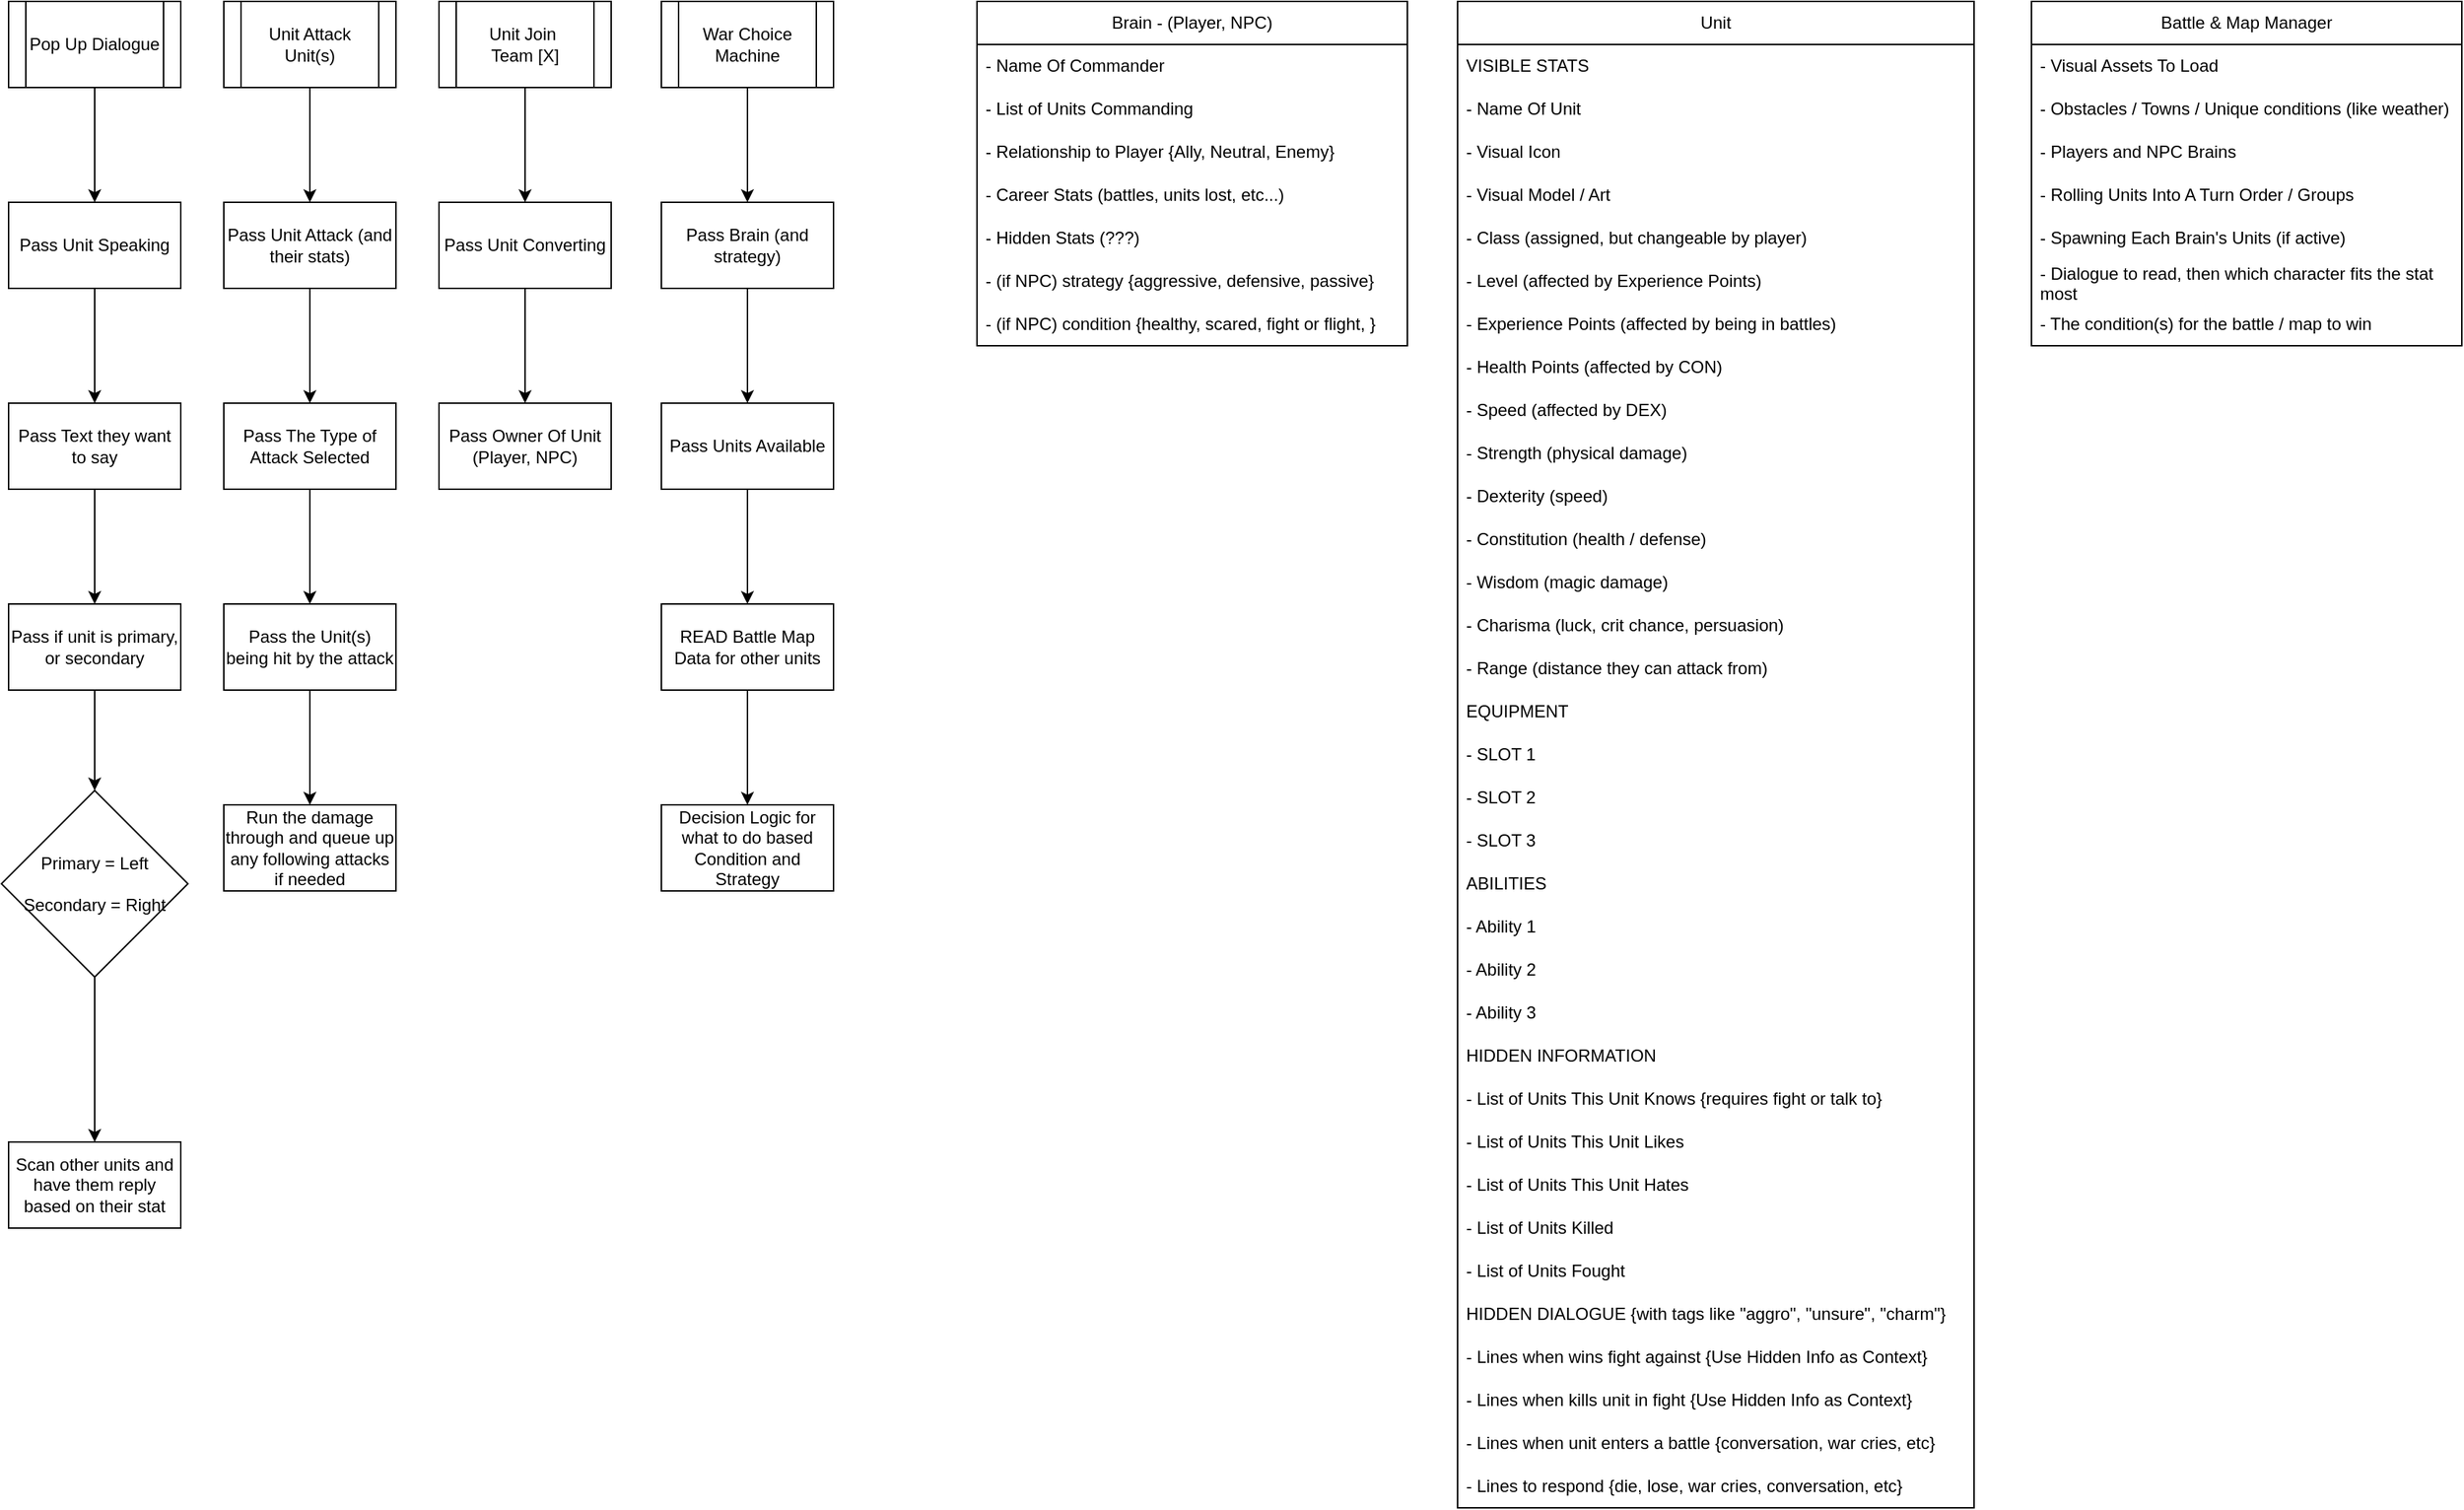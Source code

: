 <mxfile version="26.0.4">
  <diagram name="Page-1" id="IssXefRyMcFVXVBYqxxN">
    <mxGraphModel dx="646" dy="867" grid="1" gridSize="10" guides="1" tooltips="1" connect="1" arrows="1" fold="1" page="1" pageScale="1" pageWidth="850" pageHeight="1100" math="0" shadow="0">
      <root>
        <mxCell id="0" />
        <mxCell id="1" parent="0" />
        <mxCell id="RXCkCdVxwRV_W-t0KAh_-13" value="" style="edgeStyle=orthogonalEdgeStyle;rounded=0;orthogonalLoop=1;jettySize=auto;html=1;" edge="1" parent="1" source="RXCkCdVxwRV_W-t0KAh_-1" target="RXCkCdVxwRV_W-t0KAh_-12">
          <mxGeometry relative="1" as="geometry" />
        </mxCell>
        <mxCell id="RXCkCdVxwRV_W-t0KAh_-1" value="Pop Up Dialogue" style="shape=process;whiteSpace=wrap;html=1;backgroundOutline=1;" vertex="1" parent="1">
          <mxGeometry x="5" width="120" height="60" as="geometry" />
        </mxCell>
        <mxCell id="RXCkCdVxwRV_W-t0KAh_-5" value="" style="edgeStyle=orthogonalEdgeStyle;rounded=0;orthogonalLoop=1;jettySize=auto;html=1;" edge="1" parent="1" source="RXCkCdVxwRV_W-t0KAh_-2" target="RXCkCdVxwRV_W-t0KAh_-4">
          <mxGeometry relative="1" as="geometry" />
        </mxCell>
        <mxCell id="RXCkCdVxwRV_W-t0KAh_-2" value="Unit Attack Unit(s)" style="shape=process;whiteSpace=wrap;html=1;backgroundOutline=1;" vertex="1" parent="1">
          <mxGeometry x="155" width="120" height="60" as="geometry" />
        </mxCell>
        <mxCell id="RXCkCdVxwRV_W-t0KAh_-21" value="" style="edgeStyle=orthogonalEdgeStyle;rounded=0;orthogonalLoop=1;jettySize=auto;html=1;" edge="1" parent="1" source="RXCkCdVxwRV_W-t0KAh_-3" target="RXCkCdVxwRV_W-t0KAh_-20">
          <mxGeometry relative="1" as="geometry" />
        </mxCell>
        <mxCell id="RXCkCdVxwRV_W-t0KAh_-3" value="Unit Join&amp;nbsp;&lt;div&gt;Team [X]&lt;/div&gt;" style="shape=process;whiteSpace=wrap;html=1;backgroundOutline=1;" vertex="1" parent="1">
          <mxGeometry x="305" width="120" height="60" as="geometry" />
        </mxCell>
        <mxCell id="RXCkCdVxwRV_W-t0KAh_-7" value="" style="edgeStyle=orthogonalEdgeStyle;rounded=0;orthogonalLoop=1;jettySize=auto;html=1;" edge="1" parent="1" source="RXCkCdVxwRV_W-t0KAh_-4" target="RXCkCdVxwRV_W-t0KAh_-6">
          <mxGeometry relative="1" as="geometry" />
        </mxCell>
        <mxCell id="RXCkCdVxwRV_W-t0KAh_-4" value="Pass Unit Attack (and their stats)" style="whiteSpace=wrap;html=1;" vertex="1" parent="1">
          <mxGeometry x="155" y="140" width="120" height="60" as="geometry" />
        </mxCell>
        <mxCell id="RXCkCdVxwRV_W-t0KAh_-9" value="" style="edgeStyle=orthogonalEdgeStyle;rounded=0;orthogonalLoop=1;jettySize=auto;html=1;" edge="1" parent="1" source="RXCkCdVxwRV_W-t0KAh_-6" target="RXCkCdVxwRV_W-t0KAh_-8">
          <mxGeometry relative="1" as="geometry" />
        </mxCell>
        <mxCell id="RXCkCdVxwRV_W-t0KAh_-6" value="Pass The Type of Attack Selected" style="whiteSpace=wrap;html=1;" vertex="1" parent="1">
          <mxGeometry x="155" y="280" width="120" height="60" as="geometry" />
        </mxCell>
        <mxCell id="RXCkCdVxwRV_W-t0KAh_-11" value="" style="edgeStyle=orthogonalEdgeStyle;rounded=0;orthogonalLoop=1;jettySize=auto;html=1;" edge="1" parent="1" source="RXCkCdVxwRV_W-t0KAh_-8" target="RXCkCdVxwRV_W-t0KAh_-10">
          <mxGeometry relative="1" as="geometry" />
        </mxCell>
        <mxCell id="RXCkCdVxwRV_W-t0KAh_-8" value="Pass the Unit(s) being hit by the attack" style="whiteSpace=wrap;html=1;" vertex="1" parent="1">
          <mxGeometry x="155" y="420" width="120" height="60" as="geometry" />
        </mxCell>
        <mxCell id="RXCkCdVxwRV_W-t0KAh_-10" value="Run the damage through and queue up any following attacks if needed" style="whiteSpace=wrap;html=1;" vertex="1" parent="1">
          <mxGeometry x="155" y="560" width="120" height="60" as="geometry" />
        </mxCell>
        <mxCell id="RXCkCdVxwRV_W-t0KAh_-15" value="" style="edgeStyle=orthogonalEdgeStyle;rounded=0;orthogonalLoop=1;jettySize=auto;html=1;" edge="1" parent="1" source="RXCkCdVxwRV_W-t0KAh_-12" target="RXCkCdVxwRV_W-t0KAh_-14">
          <mxGeometry relative="1" as="geometry" />
        </mxCell>
        <mxCell id="RXCkCdVxwRV_W-t0KAh_-12" value="Pass Unit Speaking" style="whiteSpace=wrap;html=1;" vertex="1" parent="1">
          <mxGeometry x="5" y="140" width="120" height="60" as="geometry" />
        </mxCell>
        <mxCell id="RXCkCdVxwRV_W-t0KAh_-17" value="" style="edgeStyle=orthogonalEdgeStyle;rounded=0;orthogonalLoop=1;jettySize=auto;html=1;" edge="1" parent="1" source="RXCkCdVxwRV_W-t0KAh_-14" target="RXCkCdVxwRV_W-t0KAh_-16">
          <mxGeometry relative="1" as="geometry" />
        </mxCell>
        <mxCell id="RXCkCdVxwRV_W-t0KAh_-14" value="Pass Text they want to say" style="whiteSpace=wrap;html=1;" vertex="1" parent="1">
          <mxGeometry x="5" y="280" width="120" height="60" as="geometry" />
        </mxCell>
        <mxCell id="RXCkCdVxwRV_W-t0KAh_-19" value="" style="edgeStyle=orthogonalEdgeStyle;rounded=0;orthogonalLoop=1;jettySize=auto;html=1;" edge="1" parent="1" source="RXCkCdVxwRV_W-t0KAh_-16" target="RXCkCdVxwRV_W-t0KAh_-18">
          <mxGeometry relative="1" as="geometry" />
        </mxCell>
        <mxCell id="RXCkCdVxwRV_W-t0KAh_-16" value="Pass if unit is primary, or secondary" style="whiteSpace=wrap;html=1;" vertex="1" parent="1">
          <mxGeometry x="5" y="420" width="120" height="60" as="geometry" />
        </mxCell>
        <mxCell id="RXCkCdVxwRV_W-t0KAh_-88" value="" style="edgeStyle=orthogonalEdgeStyle;rounded=0;orthogonalLoop=1;jettySize=auto;html=1;" edge="1" parent="1" source="RXCkCdVxwRV_W-t0KAh_-18" target="RXCkCdVxwRV_W-t0KAh_-87">
          <mxGeometry relative="1" as="geometry" />
        </mxCell>
        <mxCell id="RXCkCdVxwRV_W-t0KAh_-18" value="Primary = Left&lt;div&gt;&lt;br&gt;&lt;/div&gt;&lt;div&gt;Secondary = Right&lt;/div&gt;" style="rhombus;whiteSpace=wrap;html=1;" vertex="1" parent="1">
          <mxGeometry y="550" width="130" height="130" as="geometry" />
        </mxCell>
        <mxCell id="RXCkCdVxwRV_W-t0KAh_-23" value="" style="edgeStyle=orthogonalEdgeStyle;rounded=0;orthogonalLoop=1;jettySize=auto;html=1;" edge="1" parent="1" source="RXCkCdVxwRV_W-t0KAh_-20" target="RXCkCdVxwRV_W-t0KAh_-22">
          <mxGeometry relative="1" as="geometry" />
        </mxCell>
        <mxCell id="RXCkCdVxwRV_W-t0KAh_-20" value="Pass Unit Converting" style="whiteSpace=wrap;html=1;" vertex="1" parent="1">
          <mxGeometry x="305" y="140" width="120" height="60" as="geometry" />
        </mxCell>
        <mxCell id="RXCkCdVxwRV_W-t0KAh_-22" value="Pass Owner Of Unit&lt;div&gt;(Player, NPC)&lt;/div&gt;" style="whiteSpace=wrap;html=1;" vertex="1" parent="1">
          <mxGeometry x="305" y="280" width="120" height="60" as="geometry" />
        </mxCell>
        <mxCell id="RXCkCdVxwRV_W-t0KAh_-26" value="Brain - (Player, NPC)" style="swimlane;fontStyle=0;childLayout=stackLayout;horizontal=1;startSize=30;horizontalStack=0;resizeParent=1;resizeParentMax=0;resizeLast=0;collapsible=1;marginBottom=0;whiteSpace=wrap;html=1;" vertex="1" parent="1">
          <mxGeometry x="680" width="300" height="240" as="geometry" />
        </mxCell>
        <mxCell id="RXCkCdVxwRV_W-t0KAh_-27" value="- Name Of Commander" style="text;strokeColor=none;fillColor=none;align=left;verticalAlign=middle;spacingLeft=4;spacingRight=4;overflow=hidden;points=[[0,0.5],[1,0.5]];portConstraint=eastwest;rotatable=0;whiteSpace=wrap;html=1;" vertex="1" parent="RXCkCdVxwRV_W-t0KAh_-26">
          <mxGeometry y="30" width="300" height="30" as="geometry" />
        </mxCell>
        <mxCell id="RXCkCdVxwRV_W-t0KAh_-28" value="- List of Units Commanding" style="text;strokeColor=none;fillColor=none;align=left;verticalAlign=middle;spacingLeft=4;spacingRight=4;overflow=hidden;points=[[0,0.5],[1,0.5]];portConstraint=eastwest;rotatable=0;whiteSpace=wrap;html=1;" vertex="1" parent="RXCkCdVxwRV_W-t0KAh_-26">
          <mxGeometry y="60" width="300" height="30" as="geometry" />
        </mxCell>
        <mxCell id="RXCkCdVxwRV_W-t0KAh_-29" value="- Relationship to Player {Ally, Neutral, Enemy}" style="text;strokeColor=none;fillColor=none;align=left;verticalAlign=middle;spacingLeft=4;spacingRight=4;overflow=hidden;points=[[0,0.5],[1,0.5]];portConstraint=eastwest;rotatable=0;whiteSpace=wrap;html=1;" vertex="1" parent="RXCkCdVxwRV_W-t0KAh_-26">
          <mxGeometry y="90" width="300" height="30" as="geometry" />
        </mxCell>
        <mxCell id="RXCkCdVxwRV_W-t0KAh_-30" value="- Career Stats (battles, units lost, etc...)" style="text;strokeColor=none;fillColor=none;align=left;verticalAlign=middle;spacingLeft=4;spacingRight=4;overflow=hidden;points=[[0,0.5],[1,0.5]];portConstraint=eastwest;rotatable=0;whiteSpace=wrap;html=1;" vertex="1" parent="RXCkCdVxwRV_W-t0KAh_-26">
          <mxGeometry y="120" width="300" height="30" as="geometry" />
        </mxCell>
        <mxCell id="RXCkCdVxwRV_W-t0KAh_-32" value="- Hidden Stats (???)" style="text;strokeColor=none;fillColor=none;align=left;verticalAlign=middle;spacingLeft=4;spacingRight=4;overflow=hidden;points=[[0,0.5],[1,0.5]];portConstraint=eastwest;rotatable=0;whiteSpace=wrap;html=1;" vertex="1" parent="RXCkCdVxwRV_W-t0KAh_-26">
          <mxGeometry y="150" width="300" height="30" as="geometry" />
        </mxCell>
        <mxCell id="RXCkCdVxwRV_W-t0KAh_-31" value="- (if NPC) strategy {aggressive, defensive, passive}" style="text;strokeColor=none;fillColor=none;align=left;verticalAlign=middle;spacingLeft=4;spacingRight=4;overflow=hidden;points=[[0,0.5],[1,0.5]];portConstraint=eastwest;rotatable=0;whiteSpace=wrap;html=1;" vertex="1" parent="RXCkCdVxwRV_W-t0KAh_-26">
          <mxGeometry y="180" width="300" height="30" as="geometry" />
        </mxCell>
        <mxCell id="RXCkCdVxwRV_W-t0KAh_-109" value="- (if NPC) condition {healthy, scared, fight or flight, }" style="text;strokeColor=none;fillColor=none;align=left;verticalAlign=middle;spacingLeft=4;spacingRight=4;overflow=hidden;points=[[0,0.5],[1,0.5]];portConstraint=eastwest;rotatable=0;whiteSpace=wrap;html=1;" vertex="1" parent="RXCkCdVxwRV_W-t0KAh_-26">
          <mxGeometry y="210" width="300" height="30" as="geometry" />
        </mxCell>
        <mxCell id="RXCkCdVxwRV_W-t0KAh_-33" value="Unit" style="swimlane;fontStyle=0;childLayout=stackLayout;horizontal=1;startSize=30;horizontalStack=0;resizeParent=1;resizeParentMax=0;resizeLast=0;collapsible=1;marginBottom=0;whiteSpace=wrap;html=1;" vertex="1" parent="1">
          <mxGeometry x="1015" width="360" height="1050" as="geometry" />
        </mxCell>
        <mxCell id="RXCkCdVxwRV_W-t0KAh_-64" value="VISIBLE STATS" style="text;strokeColor=none;fillColor=none;align=left;verticalAlign=middle;spacingLeft=4;spacingRight=4;overflow=hidden;points=[[0,0.5],[1,0.5]];portConstraint=eastwest;rotatable=0;whiteSpace=wrap;html=1;" vertex="1" parent="RXCkCdVxwRV_W-t0KAh_-33">
          <mxGeometry y="30" width="360" height="30" as="geometry" />
        </mxCell>
        <mxCell id="RXCkCdVxwRV_W-t0KAh_-34" value="- Name Of Unit" style="text;strokeColor=none;fillColor=none;align=left;verticalAlign=middle;spacingLeft=4;spacingRight=4;overflow=hidden;points=[[0,0.5],[1,0.5]];portConstraint=eastwest;rotatable=0;whiteSpace=wrap;html=1;" vertex="1" parent="RXCkCdVxwRV_W-t0KAh_-33">
          <mxGeometry y="60" width="360" height="30" as="geometry" />
        </mxCell>
        <mxCell id="RXCkCdVxwRV_W-t0KAh_-35" value="- Visual Icon" style="text;strokeColor=none;fillColor=none;align=left;verticalAlign=middle;spacingLeft=4;spacingRight=4;overflow=hidden;points=[[0,0.5],[1,0.5]];portConstraint=eastwest;rotatable=0;whiteSpace=wrap;html=1;" vertex="1" parent="RXCkCdVxwRV_W-t0KAh_-33">
          <mxGeometry y="90" width="360" height="30" as="geometry" />
        </mxCell>
        <mxCell id="RXCkCdVxwRV_W-t0KAh_-36" value="- Visual Model / Art" style="text;strokeColor=none;fillColor=none;align=left;verticalAlign=middle;spacingLeft=4;spacingRight=4;overflow=hidden;points=[[0,0.5],[1,0.5]];portConstraint=eastwest;rotatable=0;whiteSpace=wrap;html=1;" vertex="1" parent="RXCkCdVxwRV_W-t0KAh_-33">
          <mxGeometry y="120" width="360" height="30" as="geometry" />
        </mxCell>
        <mxCell id="RXCkCdVxwRV_W-t0KAh_-37" value="- Class (assigned, but changeable by player)" style="text;strokeColor=none;fillColor=none;align=left;verticalAlign=middle;spacingLeft=4;spacingRight=4;overflow=hidden;points=[[0,0.5],[1,0.5]];portConstraint=eastwest;rotatable=0;whiteSpace=wrap;html=1;" vertex="1" parent="RXCkCdVxwRV_W-t0KAh_-33">
          <mxGeometry y="150" width="360" height="30" as="geometry" />
        </mxCell>
        <mxCell id="RXCkCdVxwRV_W-t0KAh_-38" value="- Level (affected by Experience Points)" style="text;strokeColor=none;fillColor=none;align=left;verticalAlign=middle;spacingLeft=4;spacingRight=4;overflow=hidden;points=[[0,0.5],[1,0.5]];portConstraint=eastwest;rotatable=0;whiteSpace=wrap;html=1;" vertex="1" parent="RXCkCdVxwRV_W-t0KAh_-33">
          <mxGeometry y="180" width="360" height="30" as="geometry" />
        </mxCell>
        <mxCell id="RXCkCdVxwRV_W-t0KAh_-39" value="- Experience Points (affected by being in battles)" style="text;strokeColor=none;fillColor=none;align=left;verticalAlign=middle;spacingLeft=4;spacingRight=4;overflow=hidden;points=[[0,0.5],[1,0.5]];portConstraint=eastwest;rotatable=0;whiteSpace=wrap;html=1;" vertex="1" parent="RXCkCdVxwRV_W-t0KAh_-33">
          <mxGeometry y="210" width="360" height="30" as="geometry" />
        </mxCell>
        <mxCell id="RXCkCdVxwRV_W-t0KAh_-40" value="- Health Points (affected by CON)" style="text;strokeColor=none;fillColor=none;align=left;verticalAlign=middle;spacingLeft=4;spacingRight=4;overflow=hidden;points=[[0,0.5],[1,0.5]];portConstraint=eastwest;rotatable=0;whiteSpace=wrap;html=1;" vertex="1" parent="RXCkCdVxwRV_W-t0KAh_-33">
          <mxGeometry y="240" width="360" height="30" as="geometry" />
        </mxCell>
        <mxCell id="RXCkCdVxwRV_W-t0KAh_-41" value="- Speed (affected by DEX)" style="text;strokeColor=none;fillColor=none;align=left;verticalAlign=middle;spacingLeft=4;spacingRight=4;overflow=hidden;points=[[0,0.5],[1,0.5]];portConstraint=eastwest;rotatable=0;whiteSpace=wrap;html=1;" vertex="1" parent="RXCkCdVxwRV_W-t0KAh_-33">
          <mxGeometry y="270" width="360" height="30" as="geometry" />
        </mxCell>
        <mxCell id="RXCkCdVxwRV_W-t0KAh_-42" value="- Strength (physical damage)" style="text;strokeColor=none;fillColor=none;align=left;verticalAlign=middle;spacingLeft=4;spacingRight=4;overflow=hidden;points=[[0,0.5],[1,0.5]];portConstraint=eastwest;rotatable=0;whiteSpace=wrap;html=1;" vertex="1" parent="RXCkCdVxwRV_W-t0KAh_-33">
          <mxGeometry y="300" width="360" height="30" as="geometry" />
        </mxCell>
        <mxCell id="RXCkCdVxwRV_W-t0KAh_-43" value="- Dexterity (speed)" style="text;strokeColor=none;fillColor=none;align=left;verticalAlign=middle;spacingLeft=4;spacingRight=4;overflow=hidden;points=[[0,0.5],[1,0.5]];portConstraint=eastwest;rotatable=0;whiteSpace=wrap;html=1;" vertex="1" parent="RXCkCdVxwRV_W-t0KAh_-33">
          <mxGeometry y="330" width="360" height="30" as="geometry" />
        </mxCell>
        <mxCell id="RXCkCdVxwRV_W-t0KAh_-44" value="- Constitution (health / defense)" style="text;strokeColor=none;fillColor=none;align=left;verticalAlign=middle;spacingLeft=4;spacingRight=4;overflow=hidden;points=[[0,0.5],[1,0.5]];portConstraint=eastwest;rotatable=0;whiteSpace=wrap;html=1;" vertex="1" parent="RXCkCdVxwRV_W-t0KAh_-33">
          <mxGeometry y="360" width="360" height="30" as="geometry" />
        </mxCell>
        <mxCell id="RXCkCdVxwRV_W-t0KAh_-45" value="- Wisdom (magic damage)" style="text;strokeColor=none;fillColor=none;align=left;verticalAlign=middle;spacingLeft=4;spacingRight=4;overflow=hidden;points=[[0,0.5],[1,0.5]];portConstraint=eastwest;rotatable=0;whiteSpace=wrap;html=1;" vertex="1" parent="RXCkCdVxwRV_W-t0KAh_-33">
          <mxGeometry y="390" width="360" height="30" as="geometry" />
        </mxCell>
        <mxCell id="RXCkCdVxwRV_W-t0KAh_-46" value="- Charisma (luck, crit chance, persuasion)" style="text;strokeColor=none;fillColor=none;align=left;verticalAlign=middle;spacingLeft=4;spacingRight=4;overflow=hidden;points=[[0,0.5],[1,0.5]];portConstraint=eastwest;rotatable=0;whiteSpace=wrap;html=1;" vertex="1" parent="RXCkCdVxwRV_W-t0KAh_-33">
          <mxGeometry y="420" width="360" height="30" as="geometry" />
        </mxCell>
        <mxCell id="RXCkCdVxwRV_W-t0KAh_-47" value="- Range (distance they can attack from)" style="text;strokeColor=none;fillColor=none;align=left;verticalAlign=middle;spacingLeft=4;spacingRight=4;overflow=hidden;points=[[0,0.5],[1,0.5]];portConstraint=eastwest;rotatable=0;whiteSpace=wrap;html=1;" vertex="1" parent="RXCkCdVxwRV_W-t0KAh_-33">
          <mxGeometry y="450" width="360" height="30" as="geometry" />
        </mxCell>
        <mxCell id="RXCkCdVxwRV_W-t0KAh_-63" value="EQUIPMENT" style="text;strokeColor=none;fillColor=none;align=left;verticalAlign=middle;spacingLeft=4;spacingRight=4;overflow=hidden;points=[[0,0.5],[1,0.5]];portConstraint=eastwest;rotatable=0;whiteSpace=wrap;html=1;" vertex="1" parent="RXCkCdVxwRV_W-t0KAh_-33">
          <mxGeometry y="480" width="360" height="30" as="geometry" />
        </mxCell>
        <mxCell id="RXCkCdVxwRV_W-t0KAh_-65" value="- SLOT 1" style="text;strokeColor=none;fillColor=none;align=left;verticalAlign=middle;spacingLeft=4;spacingRight=4;overflow=hidden;points=[[0,0.5],[1,0.5]];portConstraint=eastwest;rotatable=0;whiteSpace=wrap;html=1;" vertex="1" parent="RXCkCdVxwRV_W-t0KAh_-33">
          <mxGeometry y="510" width="360" height="30" as="geometry" />
        </mxCell>
        <mxCell id="RXCkCdVxwRV_W-t0KAh_-66" value="- SLOT 2" style="text;strokeColor=none;fillColor=none;align=left;verticalAlign=middle;spacingLeft=4;spacingRight=4;overflow=hidden;points=[[0,0.5],[1,0.5]];portConstraint=eastwest;rotatable=0;whiteSpace=wrap;html=1;" vertex="1" parent="RXCkCdVxwRV_W-t0KAh_-33">
          <mxGeometry y="540" width="360" height="30" as="geometry" />
        </mxCell>
        <mxCell id="RXCkCdVxwRV_W-t0KAh_-67" value="- SLOT 3" style="text;strokeColor=none;fillColor=none;align=left;verticalAlign=middle;spacingLeft=4;spacingRight=4;overflow=hidden;points=[[0,0.5],[1,0.5]];portConstraint=eastwest;rotatable=0;whiteSpace=wrap;html=1;" vertex="1" parent="RXCkCdVxwRV_W-t0KAh_-33">
          <mxGeometry y="570" width="360" height="30" as="geometry" />
        </mxCell>
        <mxCell id="RXCkCdVxwRV_W-t0KAh_-75" value="ABILITIES" style="text;strokeColor=none;fillColor=none;align=left;verticalAlign=middle;spacingLeft=4;spacingRight=4;overflow=hidden;points=[[0,0.5],[1,0.5]];portConstraint=eastwest;rotatable=0;whiteSpace=wrap;html=1;" vertex="1" parent="RXCkCdVxwRV_W-t0KAh_-33">
          <mxGeometry y="600" width="360" height="30" as="geometry" />
        </mxCell>
        <mxCell id="RXCkCdVxwRV_W-t0KAh_-76" value="- Ability 1" style="text;strokeColor=none;fillColor=none;align=left;verticalAlign=middle;spacingLeft=4;spacingRight=4;overflow=hidden;points=[[0,0.5],[1,0.5]];portConstraint=eastwest;rotatable=0;whiteSpace=wrap;html=1;" vertex="1" parent="RXCkCdVxwRV_W-t0KAh_-33">
          <mxGeometry y="630" width="360" height="30" as="geometry" />
        </mxCell>
        <mxCell id="RXCkCdVxwRV_W-t0KAh_-77" value="- Ability 2" style="text;strokeColor=none;fillColor=none;align=left;verticalAlign=middle;spacingLeft=4;spacingRight=4;overflow=hidden;points=[[0,0.5],[1,0.5]];portConstraint=eastwest;rotatable=0;whiteSpace=wrap;html=1;" vertex="1" parent="RXCkCdVxwRV_W-t0KAh_-33">
          <mxGeometry y="660" width="360" height="30" as="geometry" />
        </mxCell>
        <mxCell id="RXCkCdVxwRV_W-t0KAh_-78" value="- Ability 3" style="text;strokeColor=none;fillColor=none;align=left;verticalAlign=middle;spacingLeft=4;spacingRight=4;overflow=hidden;points=[[0,0.5],[1,0.5]];portConstraint=eastwest;rotatable=0;whiteSpace=wrap;html=1;" vertex="1" parent="RXCkCdVxwRV_W-t0KAh_-33">
          <mxGeometry y="690" width="360" height="30" as="geometry" />
        </mxCell>
        <mxCell id="RXCkCdVxwRV_W-t0KAh_-68" value="HIDDEN INFORMATION" style="text;strokeColor=none;fillColor=none;align=left;verticalAlign=middle;spacingLeft=4;spacingRight=4;overflow=hidden;points=[[0,0.5],[1,0.5]];portConstraint=eastwest;rotatable=0;whiteSpace=wrap;html=1;" vertex="1" parent="RXCkCdVxwRV_W-t0KAh_-33">
          <mxGeometry y="720" width="360" height="30" as="geometry" />
        </mxCell>
        <mxCell id="RXCkCdVxwRV_W-t0KAh_-71" value="- List of Units This Unit Knows {requires fight or talk to}" style="text;strokeColor=none;fillColor=none;align=left;verticalAlign=middle;spacingLeft=4;spacingRight=4;overflow=hidden;points=[[0,0.5],[1,0.5]];portConstraint=eastwest;rotatable=0;whiteSpace=wrap;html=1;" vertex="1" parent="RXCkCdVxwRV_W-t0KAh_-33">
          <mxGeometry y="750" width="360" height="30" as="geometry" />
        </mxCell>
        <mxCell id="RXCkCdVxwRV_W-t0KAh_-69" value="- List of Units This Unit Likes" style="text;strokeColor=none;fillColor=none;align=left;verticalAlign=middle;spacingLeft=4;spacingRight=4;overflow=hidden;points=[[0,0.5],[1,0.5]];portConstraint=eastwest;rotatable=0;whiteSpace=wrap;html=1;" vertex="1" parent="RXCkCdVxwRV_W-t0KAh_-33">
          <mxGeometry y="780" width="360" height="30" as="geometry" />
        </mxCell>
        <mxCell id="RXCkCdVxwRV_W-t0KAh_-70" value="- List of Units This Unit Hates" style="text;strokeColor=none;fillColor=none;align=left;verticalAlign=middle;spacingLeft=4;spacingRight=4;overflow=hidden;points=[[0,0.5],[1,0.5]];portConstraint=eastwest;rotatable=0;whiteSpace=wrap;html=1;" vertex="1" parent="RXCkCdVxwRV_W-t0KAh_-33">
          <mxGeometry y="810" width="360" height="30" as="geometry" />
        </mxCell>
        <mxCell id="RXCkCdVxwRV_W-t0KAh_-72" value="- List of Units Killed" style="text;strokeColor=none;fillColor=none;align=left;verticalAlign=middle;spacingLeft=4;spacingRight=4;overflow=hidden;points=[[0,0.5],[1,0.5]];portConstraint=eastwest;rotatable=0;whiteSpace=wrap;html=1;" vertex="1" parent="RXCkCdVxwRV_W-t0KAh_-33">
          <mxGeometry y="840" width="360" height="30" as="geometry" />
        </mxCell>
        <mxCell id="RXCkCdVxwRV_W-t0KAh_-73" value="- List of Units Fought" style="text;strokeColor=none;fillColor=none;align=left;verticalAlign=middle;spacingLeft=4;spacingRight=4;overflow=hidden;points=[[0,0.5],[1,0.5]];portConstraint=eastwest;rotatable=0;whiteSpace=wrap;html=1;" vertex="1" parent="RXCkCdVxwRV_W-t0KAh_-33">
          <mxGeometry y="870" width="360" height="30" as="geometry" />
        </mxCell>
        <mxCell id="RXCkCdVxwRV_W-t0KAh_-74" value="HIDDEN DIALOGUE {with tags like &quot;aggro&quot;, &quot;unsure&quot;, &quot;charm&quot;}" style="text;strokeColor=none;fillColor=none;align=left;verticalAlign=middle;spacingLeft=4;spacingRight=4;overflow=hidden;points=[[0,0.5],[1,0.5]];portConstraint=eastwest;rotatable=0;whiteSpace=wrap;html=1;" vertex="1" parent="RXCkCdVxwRV_W-t0KAh_-33">
          <mxGeometry y="900" width="360" height="30" as="geometry" />
        </mxCell>
        <mxCell id="RXCkCdVxwRV_W-t0KAh_-79" value="- Lines when wins fight against {Use Hidden Info as Context}" style="text;strokeColor=none;fillColor=none;align=left;verticalAlign=middle;spacingLeft=4;spacingRight=4;overflow=hidden;points=[[0,0.5],[1,0.5]];portConstraint=eastwest;rotatable=0;whiteSpace=wrap;html=1;" vertex="1" parent="RXCkCdVxwRV_W-t0KAh_-33">
          <mxGeometry y="930" width="360" height="30" as="geometry" />
        </mxCell>
        <mxCell id="RXCkCdVxwRV_W-t0KAh_-81" value="- Lines when kills unit in fight {Use Hidden Info as Context}" style="text;strokeColor=none;fillColor=none;align=left;verticalAlign=middle;spacingLeft=4;spacingRight=4;overflow=hidden;points=[[0,0.5],[1,0.5]];portConstraint=eastwest;rotatable=0;whiteSpace=wrap;html=1;" vertex="1" parent="RXCkCdVxwRV_W-t0KAh_-33">
          <mxGeometry y="960" width="360" height="30" as="geometry" />
        </mxCell>
        <mxCell id="RXCkCdVxwRV_W-t0KAh_-82" value="- Lines when unit enters a battle {conversation, war cries, etc}" style="text;strokeColor=none;fillColor=none;align=left;verticalAlign=middle;spacingLeft=4;spacingRight=4;overflow=hidden;points=[[0,0.5],[1,0.5]];portConstraint=eastwest;rotatable=0;whiteSpace=wrap;html=1;" vertex="1" parent="RXCkCdVxwRV_W-t0KAh_-33">
          <mxGeometry y="990" width="360" height="30" as="geometry" />
        </mxCell>
        <mxCell id="RXCkCdVxwRV_W-t0KAh_-83" value="- Lines to respond {die, lose, war cries, conversation, etc}" style="text;strokeColor=none;fillColor=none;align=left;verticalAlign=middle;spacingLeft=4;spacingRight=4;overflow=hidden;points=[[0,0.5],[1,0.5]];portConstraint=eastwest;rotatable=0;whiteSpace=wrap;html=1;" vertex="1" parent="RXCkCdVxwRV_W-t0KAh_-33">
          <mxGeometry y="1020" width="360" height="30" as="geometry" />
        </mxCell>
        <mxCell id="RXCkCdVxwRV_W-t0KAh_-87" value="Scan other units and have them reply based on their stat" style="whiteSpace=wrap;html=1;" vertex="1" parent="1">
          <mxGeometry x="5" y="795" width="120" height="60" as="geometry" />
        </mxCell>
        <mxCell id="RXCkCdVxwRV_W-t0KAh_-91" value="Battle &amp;amp; Map Manager" style="swimlane;fontStyle=0;childLayout=stackLayout;horizontal=1;startSize=30;horizontalStack=0;resizeParent=1;resizeParentMax=0;resizeLast=0;collapsible=1;marginBottom=0;whiteSpace=wrap;html=1;" vertex="1" parent="1">
          <mxGeometry x="1415" width="300" height="240" as="geometry" />
        </mxCell>
        <mxCell id="RXCkCdVxwRV_W-t0KAh_-92" value="- Visual Assets To Load" style="text;strokeColor=none;fillColor=none;align=left;verticalAlign=middle;spacingLeft=4;spacingRight=4;overflow=hidden;points=[[0,0.5],[1,0.5]];portConstraint=eastwest;rotatable=0;whiteSpace=wrap;html=1;" vertex="1" parent="RXCkCdVxwRV_W-t0KAh_-91">
          <mxGeometry y="30" width="300" height="30" as="geometry" />
        </mxCell>
        <mxCell id="RXCkCdVxwRV_W-t0KAh_-93" value="- Obstacles / Towns / Unique conditions (like weather)" style="text;strokeColor=none;fillColor=none;align=left;verticalAlign=middle;spacingLeft=4;spacingRight=4;overflow=hidden;points=[[0,0.5],[1,0.5]];portConstraint=eastwest;rotatable=0;whiteSpace=wrap;html=1;" vertex="1" parent="RXCkCdVxwRV_W-t0KAh_-91">
          <mxGeometry y="60" width="300" height="30" as="geometry" />
        </mxCell>
        <mxCell id="RXCkCdVxwRV_W-t0KAh_-94" value="- Players and NPC Brains" style="text;strokeColor=none;fillColor=none;align=left;verticalAlign=middle;spacingLeft=4;spacingRight=4;overflow=hidden;points=[[0,0.5],[1,0.5]];portConstraint=eastwest;rotatable=0;whiteSpace=wrap;html=1;" vertex="1" parent="RXCkCdVxwRV_W-t0KAh_-91">
          <mxGeometry y="90" width="300" height="30" as="geometry" />
        </mxCell>
        <mxCell id="RXCkCdVxwRV_W-t0KAh_-98" value="- Rolling Units Into A Turn Order / Groups" style="text;strokeColor=none;fillColor=none;align=left;verticalAlign=middle;spacingLeft=4;spacingRight=4;overflow=hidden;points=[[0,0.5],[1,0.5]];portConstraint=eastwest;rotatable=0;whiteSpace=wrap;html=1;" vertex="1" parent="RXCkCdVxwRV_W-t0KAh_-91">
          <mxGeometry y="120" width="300" height="30" as="geometry" />
        </mxCell>
        <mxCell id="RXCkCdVxwRV_W-t0KAh_-95" value="- Spawning Each Brain&#39;s Units (if active)" style="text;strokeColor=none;fillColor=none;align=left;verticalAlign=middle;spacingLeft=4;spacingRight=4;overflow=hidden;points=[[0,0.5],[1,0.5]];portConstraint=eastwest;rotatable=0;whiteSpace=wrap;html=1;" vertex="1" parent="RXCkCdVxwRV_W-t0KAh_-91">
          <mxGeometry y="150" width="300" height="30" as="geometry" />
        </mxCell>
        <mxCell id="RXCkCdVxwRV_W-t0KAh_-96" value="- Dialogue to read, then which character fits the stat most" style="text;strokeColor=none;fillColor=none;align=left;verticalAlign=middle;spacingLeft=4;spacingRight=4;overflow=hidden;points=[[0,0.5],[1,0.5]];portConstraint=eastwest;rotatable=0;whiteSpace=wrap;html=1;" vertex="1" parent="RXCkCdVxwRV_W-t0KAh_-91">
          <mxGeometry y="180" width="300" height="30" as="geometry" />
        </mxCell>
        <mxCell id="RXCkCdVxwRV_W-t0KAh_-97" value="- The condition(s) for the battle / map to win" style="text;strokeColor=none;fillColor=none;align=left;verticalAlign=middle;spacingLeft=4;spacingRight=4;overflow=hidden;points=[[0,0.5],[1,0.5]];portConstraint=eastwest;rotatable=0;whiteSpace=wrap;html=1;" vertex="1" parent="RXCkCdVxwRV_W-t0KAh_-91">
          <mxGeometry y="210" width="300" height="30" as="geometry" />
        </mxCell>
        <mxCell id="RXCkCdVxwRV_W-t0KAh_-100" value="" style="edgeStyle=orthogonalEdgeStyle;rounded=0;orthogonalLoop=1;jettySize=auto;html=1;" edge="1" source="RXCkCdVxwRV_W-t0KAh_-101" target="RXCkCdVxwRV_W-t0KAh_-103" parent="1">
          <mxGeometry relative="1" as="geometry" />
        </mxCell>
        <mxCell id="RXCkCdVxwRV_W-t0KAh_-101" value="War Choice Machine" style="shape=process;whiteSpace=wrap;html=1;backgroundOutline=1;" vertex="1" parent="1">
          <mxGeometry x="460" width="120" height="60" as="geometry" />
        </mxCell>
        <mxCell id="RXCkCdVxwRV_W-t0KAh_-102" value="" style="edgeStyle=orthogonalEdgeStyle;rounded=0;orthogonalLoop=1;jettySize=auto;html=1;" edge="1" source="RXCkCdVxwRV_W-t0KAh_-103" target="RXCkCdVxwRV_W-t0KAh_-104" parent="1">
          <mxGeometry relative="1" as="geometry" />
        </mxCell>
        <mxCell id="RXCkCdVxwRV_W-t0KAh_-103" value="Pass Brain (and strategy)" style="whiteSpace=wrap;html=1;" vertex="1" parent="1">
          <mxGeometry x="460" y="140" width="120" height="60" as="geometry" />
        </mxCell>
        <mxCell id="RXCkCdVxwRV_W-t0KAh_-106" value="" style="edgeStyle=orthogonalEdgeStyle;rounded=0;orthogonalLoop=1;jettySize=auto;html=1;" edge="1" parent="1" source="RXCkCdVxwRV_W-t0KAh_-104" target="RXCkCdVxwRV_W-t0KAh_-105">
          <mxGeometry relative="1" as="geometry" />
        </mxCell>
        <mxCell id="RXCkCdVxwRV_W-t0KAh_-104" value="Pass Units Available" style="whiteSpace=wrap;html=1;" vertex="1" parent="1">
          <mxGeometry x="460" y="280" width="120" height="60" as="geometry" />
        </mxCell>
        <mxCell id="RXCkCdVxwRV_W-t0KAh_-108" value="" style="edgeStyle=orthogonalEdgeStyle;rounded=0;orthogonalLoop=1;jettySize=auto;html=1;" edge="1" parent="1" source="RXCkCdVxwRV_W-t0KAh_-105" target="RXCkCdVxwRV_W-t0KAh_-107">
          <mxGeometry relative="1" as="geometry" />
        </mxCell>
        <mxCell id="RXCkCdVxwRV_W-t0KAh_-105" value="READ Battle Map Data for other units" style="whiteSpace=wrap;html=1;" vertex="1" parent="1">
          <mxGeometry x="460" y="420" width="120" height="60" as="geometry" />
        </mxCell>
        <mxCell id="RXCkCdVxwRV_W-t0KAh_-107" value="Decision Logic for what to do based Condition and Strategy" style="whiteSpace=wrap;html=1;" vertex="1" parent="1">
          <mxGeometry x="460" y="560" width="120" height="60" as="geometry" />
        </mxCell>
      </root>
    </mxGraphModel>
  </diagram>
</mxfile>
